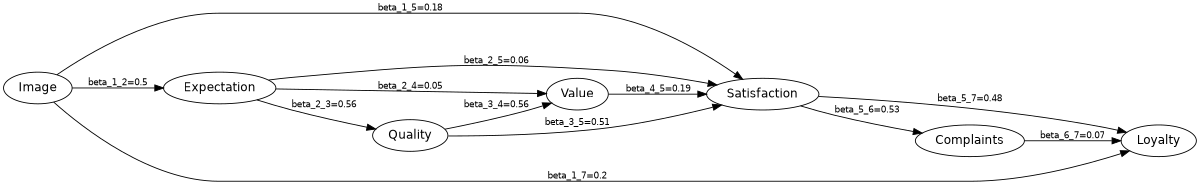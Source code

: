 
digraph "ecsi" {
  rankdir=LR;
  size="8,8";
  node [fontname="Helvetica" fontsize=14 shape=box];
  edge [fontname="Helvetica" fontsize=10];
  center=1;
  "Image" [shape=ellipse]
  "Expectation" [shape=ellipse]
  "Quality" [shape=ellipse]
  "Value" [shape=ellipse]
  "Satisfaction" [shape=ellipse]
  "Complaints" [shape=ellipse]
  "Loyalty" [shape=ellipse]
 "Image" -> "Expectation" [label="beta_1_2=0.5"];
  "Expectation" -> "Quality" [label="beta_2_3=0.56"];
  "Expectation" -> "Value" [label="beta_2_4=0.05"];
  "Quality" -> "Value" [label="beta_3_4=0.56"];
  "Image" -> "Satisfaction" [label="beta_1_5=0.18"];
  "Expectation" -> "Satisfaction" [label="beta_2_5=0.06"];
  "Quality" -> "Satisfaction" [label="beta_3_5=0.51"];
  "Value" -> "Satisfaction" [label="beta_4_5=0.19"];
  "Satisfaction" -> "Complaints" [label="beta_5_6=0.53"];
  "Image" -> "Loyalty" [label="beta_1_7=0.2"];
  "Satisfaction" -> "Loyalty" [label="beta_5_7=0.48"];
  "Complaints" -> "Loyalty" [label="beta_6_7=0.07"];
}

